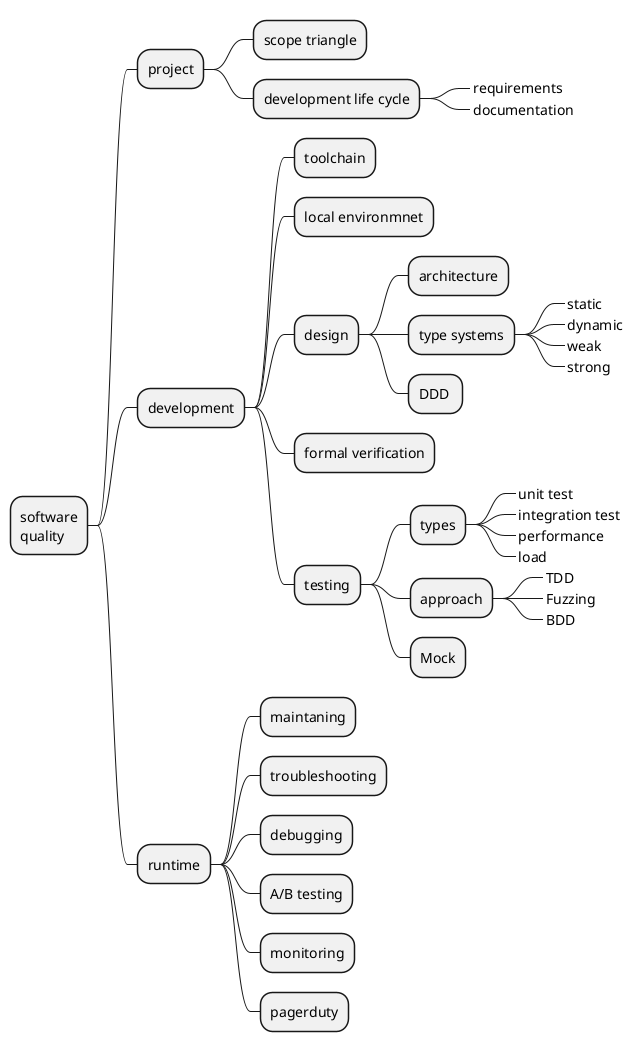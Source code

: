 @startmindmap
* software\nquality
 * project
  * scope triangle
  * development life cycle
   *_ requirements
   *_ documentation
 * development
  * toolchain
  * local environmnet
  * design
   * architecture
   * type systems
    *_ static
    *_ dynamic
    *_ weak
    *_ strong
   * DDD 
  * formal verification
  * testing
   * types
    *_ unit test
    *_ integration test
    *_ performance
    *_ load
   * approach
    *_ TDD
    *_ Fuzzing
    *_ BDD
   * Mock
 * runtime
  * maintaning
  * troubleshooting
  * debugging
  * A/B testing
  * monitoring
  * pagerduty
@endmindmap
